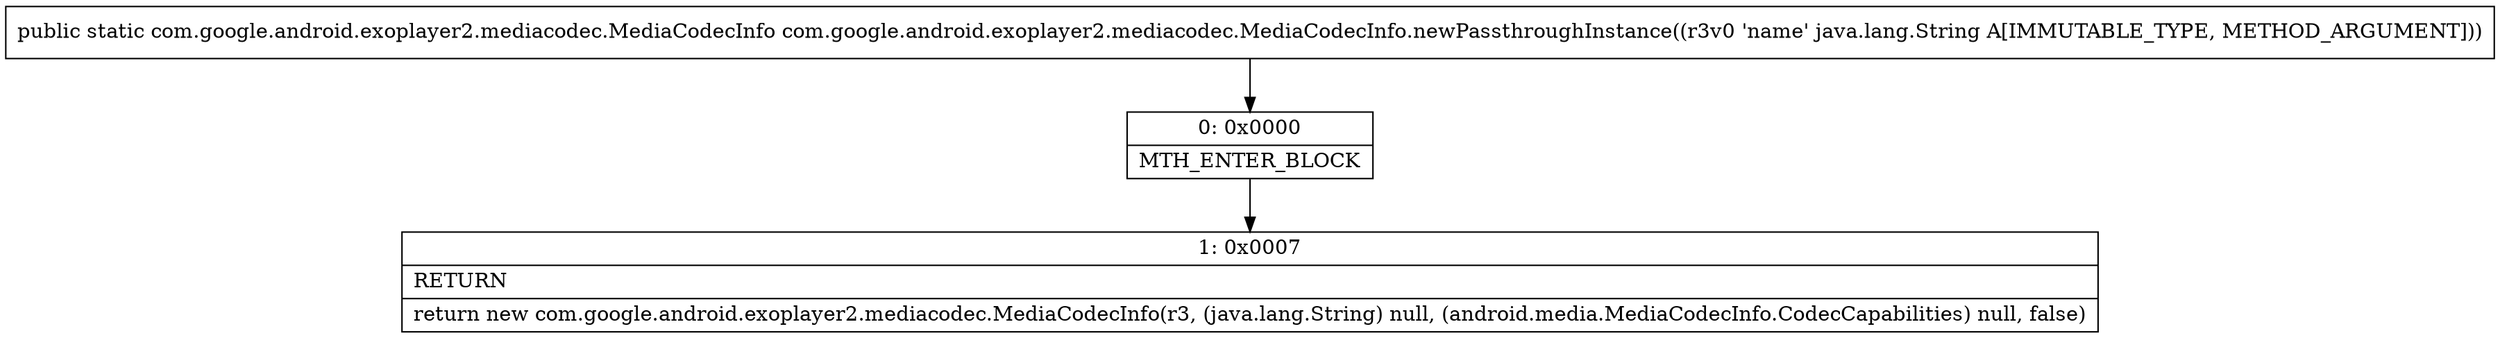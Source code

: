 digraph "CFG forcom.google.android.exoplayer2.mediacodec.MediaCodecInfo.newPassthroughInstance(Ljava\/lang\/String;)Lcom\/google\/android\/exoplayer2\/mediacodec\/MediaCodecInfo;" {
Node_0 [shape=record,label="{0\:\ 0x0000|MTH_ENTER_BLOCK\l}"];
Node_1 [shape=record,label="{1\:\ 0x0007|RETURN\l|return new com.google.android.exoplayer2.mediacodec.MediaCodecInfo(r3, (java.lang.String) null, (android.media.MediaCodecInfo.CodecCapabilities) null, false)\l}"];
MethodNode[shape=record,label="{public static com.google.android.exoplayer2.mediacodec.MediaCodecInfo com.google.android.exoplayer2.mediacodec.MediaCodecInfo.newPassthroughInstance((r3v0 'name' java.lang.String A[IMMUTABLE_TYPE, METHOD_ARGUMENT])) }"];
MethodNode -> Node_0;
Node_0 -> Node_1;
}


